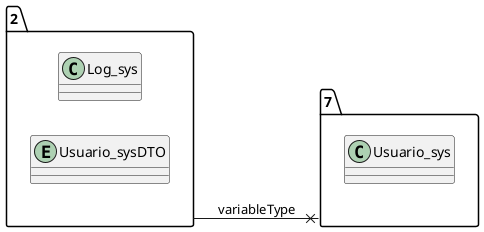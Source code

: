 @startuml 
allow_mixing
left to right direction
package "2"{
class Log_sys
entity Usuario_sysDTO

}
package "7"{
class Usuario_sys

}
"2" --x "7":variableType
@enduml